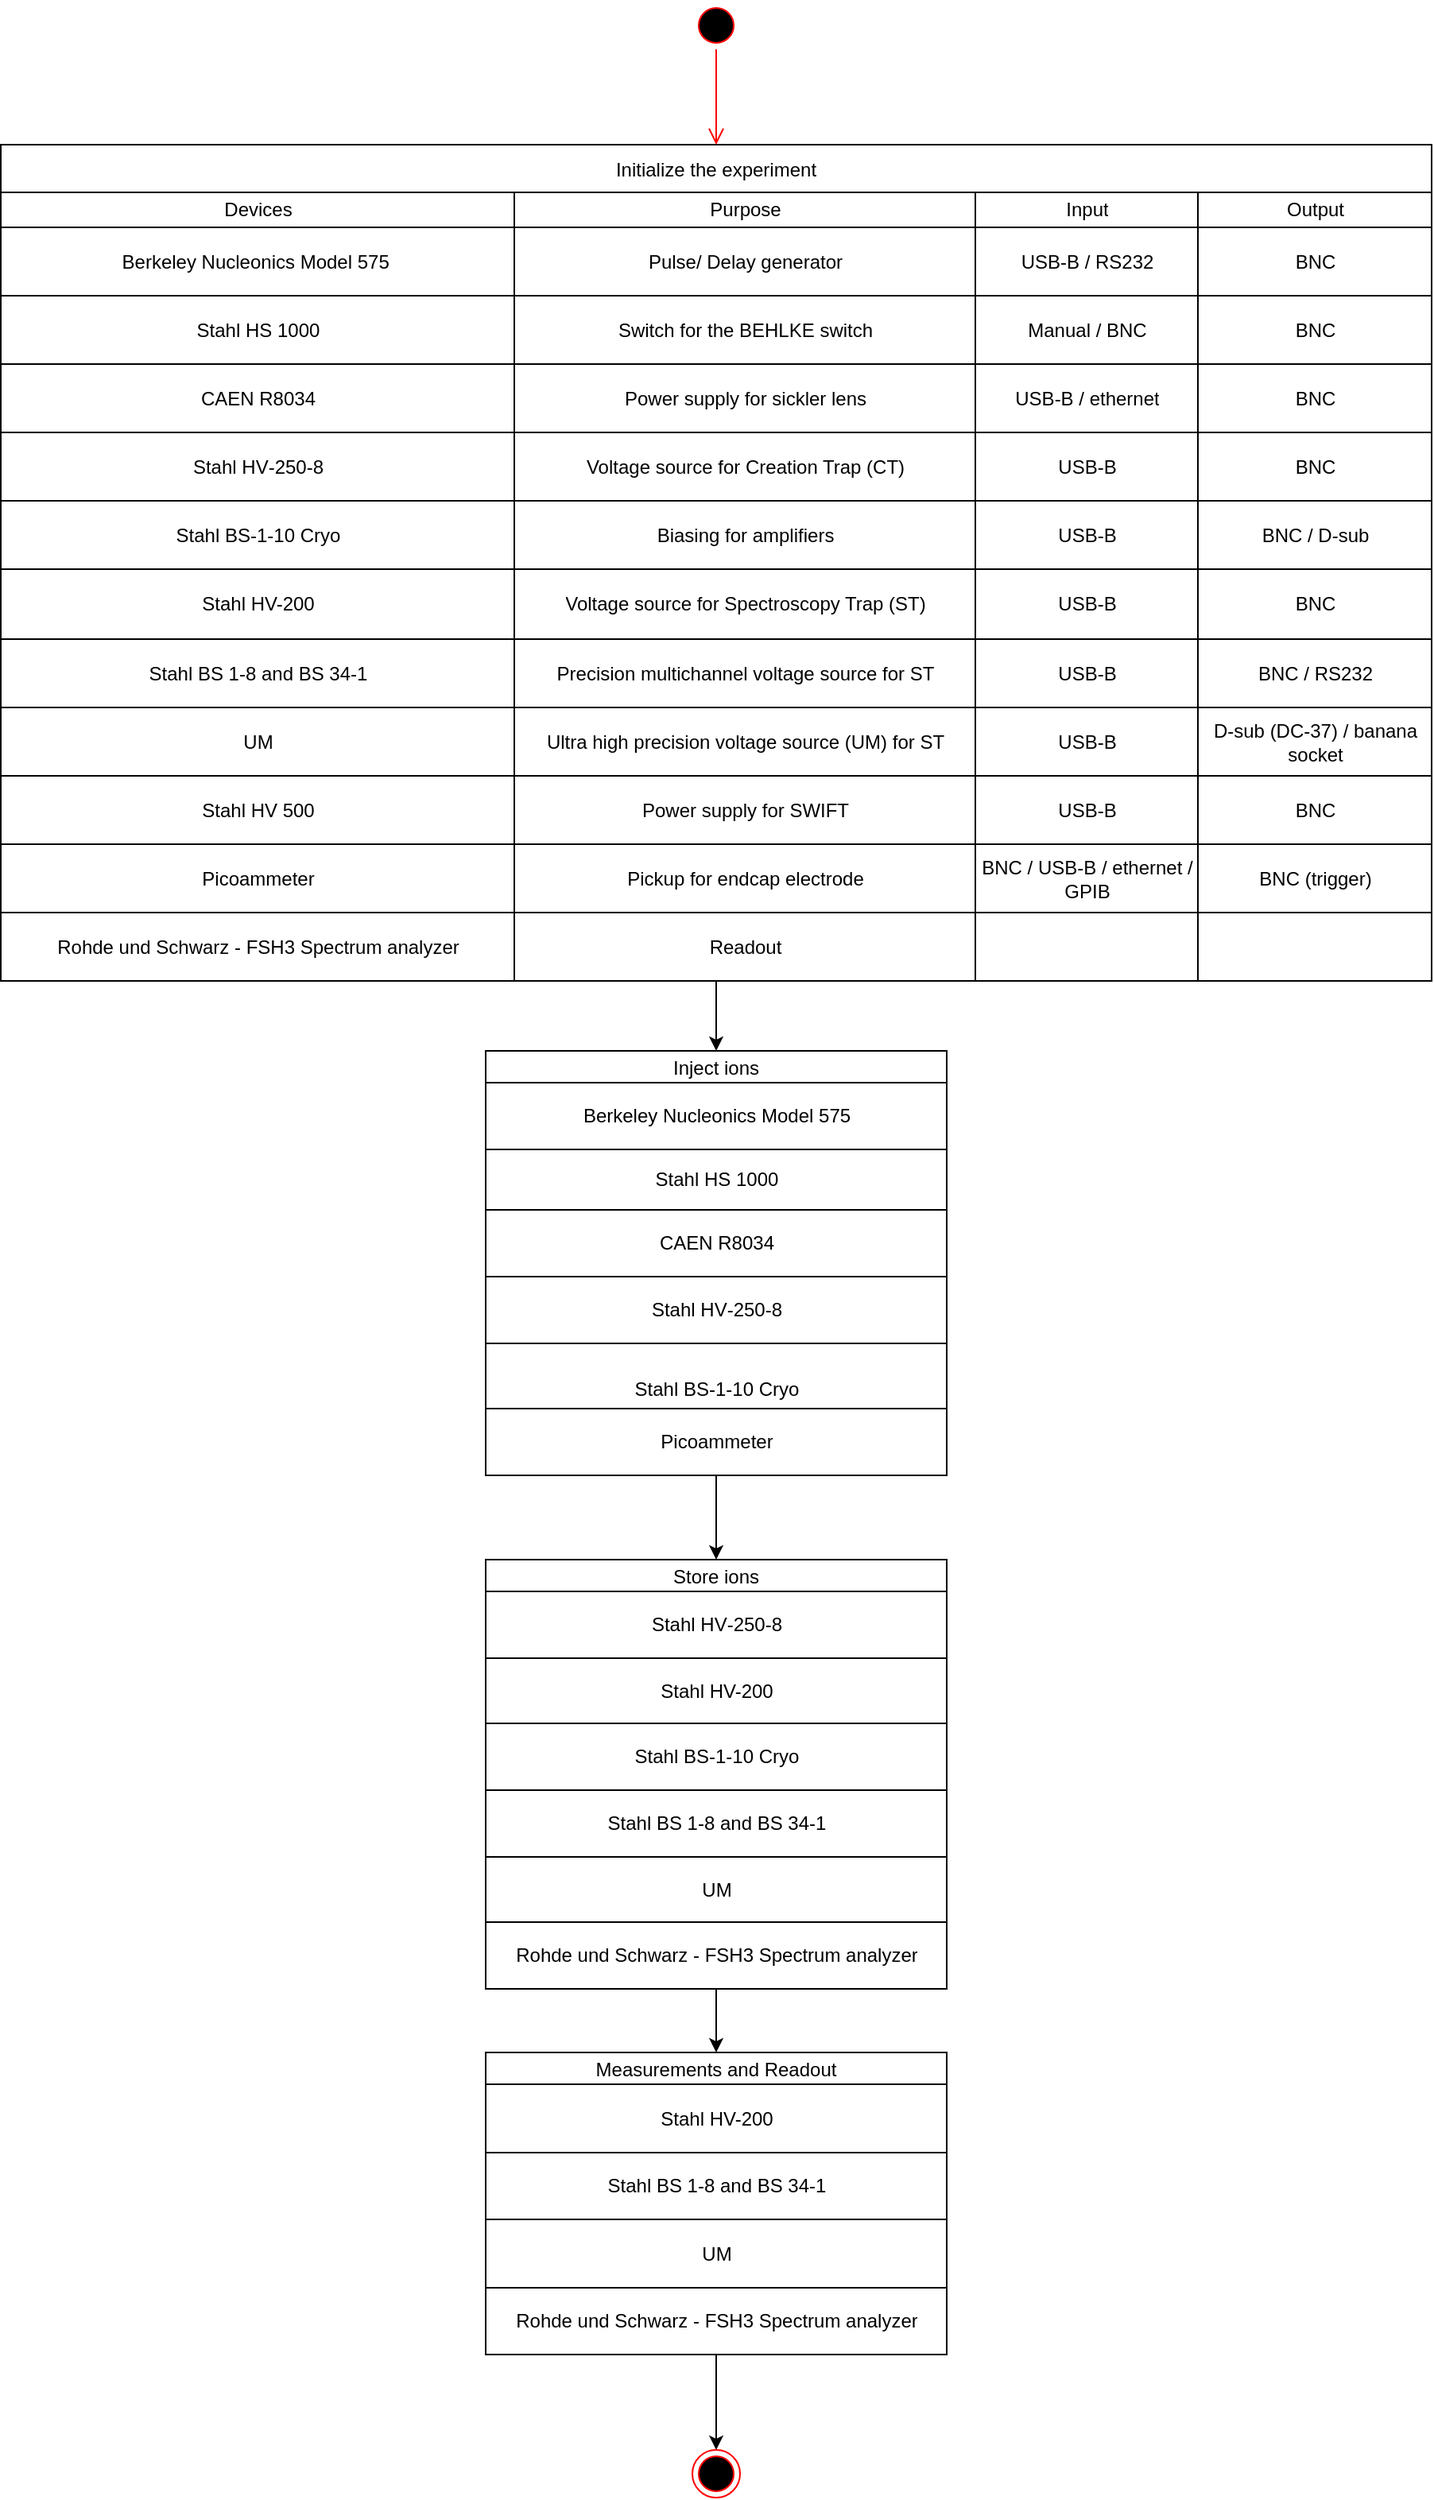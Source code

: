 <mxfile version="26.0.14">
  <diagram id="C5RBs43oDa-KdzZeNtuy" name="Page-1">
    <mxGraphModel dx="2345" dy="655" grid="1" gridSize="10" guides="1" tooltips="1" connect="1" arrows="1" fold="1" page="1" pageScale="1" pageWidth="827" pageHeight="1169" math="0" shadow="0">
      <root>
        <mxCell id="WIyWlLk6GJQsqaUBKTNV-0" />
        <mxCell id="WIyWlLk6GJQsqaUBKTNV-1" parent="WIyWlLk6GJQsqaUBKTNV-0" />
        <mxCell id="w3oDjt0MCiLCRGM7U3Oa-9" style="edgeStyle=orthogonalEdgeStyle;rounded=0;orthogonalLoop=1;jettySize=auto;html=1;exitX=0.5;exitY=1;exitDx=0;exitDy=0;" parent="WIyWlLk6GJQsqaUBKTNV-1" edge="1">
          <mxGeometry relative="1" as="geometry">
            <mxPoint x="357.5" y="510" as="sourcePoint" />
            <mxPoint x="357.5" y="510" as="targetPoint" />
          </mxGeometry>
        </mxCell>
        <mxCell id="w3oDjt0MCiLCRGM7U3Oa-10" style="edgeStyle=orthogonalEdgeStyle;rounded=0;orthogonalLoop=1;jettySize=auto;html=1;exitX=0.5;exitY=1;exitDx=0;exitDy=0;" parent="WIyWlLk6GJQsqaUBKTNV-1" edge="1">
          <mxGeometry relative="1" as="geometry">
            <mxPoint x="357.5" y="510" as="sourcePoint" />
            <mxPoint x="357.5" y="510" as="targetPoint" />
          </mxGeometry>
        </mxCell>
        <mxCell id="fThtwUrrI2s_Vn2d46SL-195" style="edgeStyle=orthogonalEdgeStyle;rounded=0;orthogonalLoop=1;jettySize=auto;html=1;entryX=0.5;entryY=0;entryDx=0;entryDy=0;" edge="1" parent="WIyWlLk6GJQsqaUBKTNV-1" source="fThtwUrrI2s_Vn2d46SL-78" target="fThtwUrrI2s_Vn2d46SL-127">
          <mxGeometry relative="1" as="geometry" />
        </mxCell>
        <mxCell id="fThtwUrrI2s_Vn2d46SL-78" value="Initialize the experiment" style="shape=table;startSize=30;container=1;collapsible=0;childLayout=tableLayout;" vertex="1" parent="WIyWlLk6GJQsqaUBKTNV-1">
          <mxGeometry x="-92.5" y="110" width="900.0" height="526" as="geometry" />
        </mxCell>
        <mxCell id="fThtwUrrI2s_Vn2d46SL-79" value="" style="shape=tableRow;horizontal=0;startSize=0;swimlaneHead=0;swimlaneBody=0;strokeColor=inherit;top=0;left=0;bottom=0;right=0;collapsible=0;dropTarget=0;fillColor=none;points=[[0,0.5],[1,0.5]];portConstraint=eastwest;" vertex="1" parent="fThtwUrrI2s_Vn2d46SL-78">
          <mxGeometry y="30" width="900.0" height="22" as="geometry" />
        </mxCell>
        <mxCell id="fThtwUrrI2s_Vn2d46SL-80" value="Devices" style="shape=partialRectangle;html=1;whiteSpace=wrap;connectable=0;strokeColor=inherit;overflow=hidden;fillColor=none;top=0;left=0;bottom=0;right=0;pointerEvents=1;" vertex="1" parent="fThtwUrrI2s_Vn2d46SL-79">
          <mxGeometry width="323" height="22" as="geometry">
            <mxRectangle width="323" height="22" as="alternateBounds" />
          </mxGeometry>
        </mxCell>
        <mxCell id="fThtwUrrI2s_Vn2d46SL-156" value="Purpose" style="shape=partialRectangle;html=1;whiteSpace=wrap;connectable=0;strokeColor=inherit;overflow=hidden;fillColor=none;top=0;left=0;bottom=0;right=0;pointerEvents=1;" vertex="1" parent="fThtwUrrI2s_Vn2d46SL-79">
          <mxGeometry x="323" width="290" height="22" as="geometry">
            <mxRectangle width="290" height="22" as="alternateBounds" />
          </mxGeometry>
        </mxCell>
        <mxCell id="fThtwUrrI2s_Vn2d46SL-81" value="Input" style="shape=partialRectangle;html=1;whiteSpace=wrap;connectable=0;strokeColor=inherit;overflow=hidden;fillColor=none;top=0;left=0;bottom=0;right=0;pointerEvents=1;" vertex="1" parent="fThtwUrrI2s_Vn2d46SL-79">
          <mxGeometry x="613" width="140" height="22" as="geometry">
            <mxRectangle width="140" height="22" as="alternateBounds" />
          </mxGeometry>
        </mxCell>
        <mxCell id="fThtwUrrI2s_Vn2d46SL-82" value="Output" style="shape=partialRectangle;html=1;whiteSpace=wrap;connectable=0;strokeColor=inherit;overflow=hidden;fillColor=none;top=0;left=0;bottom=0;right=0;pointerEvents=1;" vertex="1" parent="fThtwUrrI2s_Vn2d46SL-79">
          <mxGeometry x="753" width="147" height="22" as="geometry">
            <mxRectangle width="147" height="22" as="alternateBounds" />
          </mxGeometry>
        </mxCell>
        <mxCell id="fThtwUrrI2s_Vn2d46SL-83" value="" style="shape=tableRow;horizontal=0;startSize=0;swimlaneHead=0;swimlaneBody=0;strokeColor=inherit;top=0;left=0;bottom=0;right=0;collapsible=0;dropTarget=0;fillColor=none;points=[[0,0.5],[1,0.5]];portConstraint=eastwest;" vertex="1" parent="fThtwUrrI2s_Vn2d46SL-78">
          <mxGeometry y="52" width="900.0" height="43" as="geometry" />
        </mxCell>
        <mxCell id="fThtwUrrI2s_Vn2d46SL-84" value="Berkeley Nucleonics Model 575&amp;nbsp;" style="shape=partialRectangle;html=1;whiteSpace=wrap;connectable=0;strokeColor=inherit;overflow=hidden;fillColor=none;top=0;left=0;bottom=0;right=0;pointerEvents=1;" vertex="1" parent="fThtwUrrI2s_Vn2d46SL-83">
          <mxGeometry width="323" height="43" as="geometry">
            <mxRectangle width="323" height="43" as="alternateBounds" />
          </mxGeometry>
        </mxCell>
        <mxCell id="fThtwUrrI2s_Vn2d46SL-157" value="&lt;span style=&quot;text-align: left;&quot;&gt;Pulse/ Delay generator&lt;/span&gt;" style="shape=partialRectangle;html=1;whiteSpace=wrap;connectable=0;strokeColor=inherit;overflow=hidden;fillColor=none;top=0;left=0;bottom=0;right=0;pointerEvents=1;" vertex="1" parent="fThtwUrrI2s_Vn2d46SL-83">
          <mxGeometry x="323" width="290" height="43" as="geometry">
            <mxRectangle width="290" height="43" as="alternateBounds" />
          </mxGeometry>
        </mxCell>
        <mxCell id="fThtwUrrI2s_Vn2d46SL-85" value="USB-B / RS232" style="shape=partialRectangle;html=1;whiteSpace=wrap;connectable=0;strokeColor=inherit;overflow=hidden;fillColor=none;top=0;left=0;bottom=0;right=0;pointerEvents=1;" vertex="1" parent="fThtwUrrI2s_Vn2d46SL-83">
          <mxGeometry x="613" width="140" height="43" as="geometry">
            <mxRectangle width="140" height="43" as="alternateBounds" />
          </mxGeometry>
        </mxCell>
        <mxCell id="fThtwUrrI2s_Vn2d46SL-86" value="BNC" style="shape=partialRectangle;html=1;whiteSpace=wrap;connectable=0;strokeColor=inherit;overflow=hidden;fillColor=none;top=0;left=0;bottom=0;right=0;pointerEvents=1;" vertex="1" parent="fThtwUrrI2s_Vn2d46SL-83">
          <mxGeometry x="753" width="147" height="43" as="geometry">
            <mxRectangle width="147" height="43" as="alternateBounds" />
          </mxGeometry>
        </mxCell>
        <mxCell id="fThtwUrrI2s_Vn2d46SL-87" value="" style="shape=tableRow;horizontal=0;startSize=0;swimlaneHead=0;swimlaneBody=0;strokeColor=inherit;top=0;left=0;bottom=0;right=0;collapsible=0;dropTarget=0;fillColor=none;points=[[0,0.5],[1,0.5]];portConstraint=eastwest;" vertex="1" parent="fThtwUrrI2s_Vn2d46SL-78">
          <mxGeometry y="95" width="900.0" height="43" as="geometry" />
        </mxCell>
        <mxCell id="fThtwUrrI2s_Vn2d46SL-88" value="&lt;div style=&quot;text-align: left;&quot;&gt;Stahl HS 1000&lt;/div&gt;" style="shape=partialRectangle;html=1;whiteSpace=wrap;connectable=0;strokeColor=inherit;overflow=hidden;fillColor=none;top=0;left=0;bottom=0;right=0;pointerEvents=1;" vertex="1" parent="fThtwUrrI2s_Vn2d46SL-87">
          <mxGeometry width="323" height="43" as="geometry">
            <mxRectangle width="323" height="43" as="alternateBounds" />
          </mxGeometry>
        </mxCell>
        <mxCell id="fThtwUrrI2s_Vn2d46SL-158" value="&lt;span style=&quot;text-align: left;&quot;&gt;Switch for the BEHLKE switch&lt;/span&gt;" style="shape=partialRectangle;html=1;whiteSpace=wrap;connectable=0;strokeColor=inherit;overflow=hidden;fillColor=none;top=0;left=0;bottom=0;right=0;pointerEvents=1;" vertex="1" parent="fThtwUrrI2s_Vn2d46SL-87">
          <mxGeometry x="323" width="290" height="43" as="geometry">
            <mxRectangle width="290" height="43" as="alternateBounds" />
          </mxGeometry>
        </mxCell>
        <mxCell id="fThtwUrrI2s_Vn2d46SL-89" value="Manual / BNC" style="shape=partialRectangle;html=1;whiteSpace=wrap;connectable=0;strokeColor=inherit;overflow=hidden;fillColor=none;top=0;left=0;bottom=0;right=0;pointerEvents=1;" vertex="1" parent="fThtwUrrI2s_Vn2d46SL-87">
          <mxGeometry x="613" width="140" height="43" as="geometry">
            <mxRectangle width="140" height="43" as="alternateBounds" />
          </mxGeometry>
        </mxCell>
        <mxCell id="fThtwUrrI2s_Vn2d46SL-90" value="BNC" style="shape=partialRectangle;html=1;whiteSpace=wrap;connectable=0;strokeColor=inherit;overflow=hidden;fillColor=none;top=0;left=0;bottom=0;right=0;pointerEvents=1;" vertex="1" parent="fThtwUrrI2s_Vn2d46SL-87">
          <mxGeometry x="753" width="147" height="43" as="geometry">
            <mxRectangle width="147" height="43" as="alternateBounds" />
          </mxGeometry>
        </mxCell>
        <mxCell id="fThtwUrrI2s_Vn2d46SL-91" value="" style="shape=tableRow;horizontal=0;startSize=0;swimlaneHead=0;swimlaneBody=0;strokeColor=inherit;top=0;left=0;bottom=0;right=0;collapsible=0;dropTarget=0;fillColor=none;points=[[0,0.5],[1,0.5]];portConstraint=eastwest;" vertex="1" parent="fThtwUrrI2s_Vn2d46SL-78">
          <mxGeometry y="138" width="900.0" height="43" as="geometry" />
        </mxCell>
        <mxCell id="fThtwUrrI2s_Vn2d46SL-92" value="CAEN R8034" style="shape=partialRectangle;html=1;whiteSpace=wrap;connectable=0;strokeColor=inherit;overflow=hidden;fillColor=none;top=0;left=0;bottom=0;right=0;pointerEvents=1;" vertex="1" parent="fThtwUrrI2s_Vn2d46SL-91">
          <mxGeometry width="323" height="43" as="geometry">
            <mxRectangle width="323" height="43" as="alternateBounds" />
          </mxGeometry>
        </mxCell>
        <mxCell id="fThtwUrrI2s_Vn2d46SL-159" value="&lt;span style=&quot;text-align: left;&quot;&gt;Power supply for sickler lens&lt;/span&gt;" style="shape=partialRectangle;html=1;whiteSpace=wrap;connectable=0;strokeColor=inherit;overflow=hidden;fillColor=none;top=0;left=0;bottom=0;right=0;pointerEvents=1;" vertex="1" parent="fThtwUrrI2s_Vn2d46SL-91">
          <mxGeometry x="323" width="290" height="43" as="geometry">
            <mxRectangle width="290" height="43" as="alternateBounds" />
          </mxGeometry>
        </mxCell>
        <mxCell id="fThtwUrrI2s_Vn2d46SL-93" value="USB-B / ethernet" style="shape=partialRectangle;html=1;whiteSpace=wrap;connectable=0;strokeColor=inherit;overflow=hidden;fillColor=none;top=0;left=0;bottom=0;right=0;pointerEvents=1;" vertex="1" parent="fThtwUrrI2s_Vn2d46SL-91">
          <mxGeometry x="613" width="140" height="43" as="geometry">
            <mxRectangle width="140" height="43" as="alternateBounds" />
          </mxGeometry>
        </mxCell>
        <mxCell id="fThtwUrrI2s_Vn2d46SL-94" value="BNC" style="shape=partialRectangle;html=1;whiteSpace=wrap;connectable=0;strokeColor=inherit;overflow=hidden;fillColor=none;top=0;left=0;bottom=0;right=0;pointerEvents=1;" vertex="1" parent="fThtwUrrI2s_Vn2d46SL-91">
          <mxGeometry x="753" width="147" height="43" as="geometry">
            <mxRectangle width="147" height="43" as="alternateBounds" />
          </mxGeometry>
        </mxCell>
        <mxCell id="fThtwUrrI2s_Vn2d46SL-95" value="" style="shape=tableRow;horizontal=0;startSize=0;swimlaneHead=0;swimlaneBody=0;strokeColor=inherit;top=0;left=0;bottom=0;right=0;collapsible=0;dropTarget=0;fillColor=none;points=[[0,0.5],[1,0.5]];portConstraint=eastwest;" vertex="1" parent="fThtwUrrI2s_Vn2d46SL-78">
          <mxGeometry y="181" width="900.0" height="43" as="geometry" />
        </mxCell>
        <mxCell id="fThtwUrrI2s_Vn2d46SL-96" value="Stahl HV‐250‐8" style="shape=partialRectangle;html=1;whiteSpace=wrap;connectable=0;strokeColor=inherit;overflow=hidden;fillColor=none;top=0;left=0;bottom=0;right=0;pointerEvents=1;" vertex="1" parent="fThtwUrrI2s_Vn2d46SL-95">
          <mxGeometry width="323" height="43" as="geometry">
            <mxRectangle width="323" height="43" as="alternateBounds" />
          </mxGeometry>
        </mxCell>
        <mxCell id="fThtwUrrI2s_Vn2d46SL-160" value="&lt;span style=&quot;text-align: left;&quot;&gt;Voltage source for Creation Trap (CT)&lt;/span&gt;" style="shape=partialRectangle;html=1;whiteSpace=wrap;connectable=0;strokeColor=inherit;overflow=hidden;fillColor=none;top=0;left=0;bottom=0;right=0;pointerEvents=1;" vertex="1" parent="fThtwUrrI2s_Vn2d46SL-95">
          <mxGeometry x="323" width="290" height="43" as="geometry">
            <mxRectangle width="290" height="43" as="alternateBounds" />
          </mxGeometry>
        </mxCell>
        <mxCell id="fThtwUrrI2s_Vn2d46SL-97" value="USB-B" style="shape=partialRectangle;html=1;whiteSpace=wrap;connectable=0;strokeColor=inherit;overflow=hidden;fillColor=none;top=0;left=0;bottom=0;right=0;pointerEvents=1;" vertex="1" parent="fThtwUrrI2s_Vn2d46SL-95">
          <mxGeometry x="613" width="140" height="43" as="geometry">
            <mxRectangle width="140" height="43" as="alternateBounds" />
          </mxGeometry>
        </mxCell>
        <mxCell id="fThtwUrrI2s_Vn2d46SL-98" value="BNC" style="shape=partialRectangle;html=1;whiteSpace=wrap;connectable=0;strokeColor=inherit;overflow=hidden;fillColor=none;top=0;left=0;bottom=0;right=0;pointerEvents=1;" vertex="1" parent="fThtwUrrI2s_Vn2d46SL-95">
          <mxGeometry x="753" width="147" height="43" as="geometry">
            <mxRectangle width="147" height="43" as="alternateBounds" />
          </mxGeometry>
        </mxCell>
        <mxCell id="fThtwUrrI2s_Vn2d46SL-99" value="" style="shape=tableRow;horizontal=0;startSize=0;swimlaneHead=0;swimlaneBody=0;strokeColor=inherit;top=0;left=0;bottom=0;right=0;collapsible=0;dropTarget=0;fillColor=none;points=[[0,0.5],[1,0.5]];portConstraint=eastwest;" vertex="1" parent="fThtwUrrI2s_Vn2d46SL-78">
          <mxGeometry y="224" width="900.0" height="43" as="geometry" />
        </mxCell>
        <mxCell id="fThtwUrrI2s_Vn2d46SL-100" value="Stahl BS-1-10 Cryo" style="shape=partialRectangle;html=1;whiteSpace=wrap;connectable=0;strokeColor=inherit;overflow=hidden;fillColor=none;top=0;left=0;bottom=0;right=0;pointerEvents=1;" vertex="1" parent="fThtwUrrI2s_Vn2d46SL-99">
          <mxGeometry width="323" height="43" as="geometry">
            <mxRectangle width="323" height="43" as="alternateBounds" />
          </mxGeometry>
        </mxCell>
        <mxCell id="fThtwUrrI2s_Vn2d46SL-161" value="&lt;span style=&quot;text-align: left;&quot;&gt;Biasing for amplifiers&lt;/span&gt;" style="shape=partialRectangle;html=1;whiteSpace=wrap;connectable=0;strokeColor=inherit;overflow=hidden;fillColor=none;top=0;left=0;bottom=0;right=0;pointerEvents=1;" vertex="1" parent="fThtwUrrI2s_Vn2d46SL-99">
          <mxGeometry x="323" width="290" height="43" as="geometry">
            <mxRectangle width="290" height="43" as="alternateBounds" />
          </mxGeometry>
        </mxCell>
        <mxCell id="fThtwUrrI2s_Vn2d46SL-101" value="USB-B" style="shape=partialRectangle;html=1;whiteSpace=wrap;connectable=0;strokeColor=inherit;overflow=hidden;fillColor=none;top=0;left=0;bottom=0;right=0;pointerEvents=1;" vertex="1" parent="fThtwUrrI2s_Vn2d46SL-99">
          <mxGeometry x="613" width="140" height="43" as="geometry">
            <mxRectangle width="140" height="43" as="alternateBounds" />
          </mxGeometry>
        </mxCell>
        <mxCell id="fThtwUrrI2s_Vn2d46SL-102" value="BNC / D-sub" style="shape=partialRectangle;html=1;whiteSpace=wrap;connectable=0;strokeColor=inherit;overflow=hidden;fillColor=none;top=0;left=0;bottom=0;right=0;pointerEvents=1;" vertex="1" parent="fThtwUrrI2s_Vn2d46SL-99">
          <mxGeometry x="753" width="147" height="43" as="geometry">
            <mxRectangle width="147" height="43" as="alternateBounds" />
          </mxGeometry>
        </mxCell>
        <mxCell id="fThtwUrrI2s_Vn2d46SL-103" value="" style="shape=tableRow;horizontal=0;startSize=0;swimlaneHead=0;swimlaneBody=0;strokeColor=inherit;top=0;left=0;bottom=0;right=0;collapsible=0;dropTarget=0;fillColor=none;points=[[0,0.5],[1,0.5]];portConstraint=eastwest;" vertex="1" parent="fThtwUrrI2s_Vn2d46SL-78">
          <mxGeometry y="267" width="900.0" height="44" as="geometry" />
        </mxCell>
        <mxCell id="fThtwUrrI2s_Vn2d46SL-104" value="Stahl HV-200" style="shape=partialRectangle;html=1;whiteSpace=wrap;connectable=0;strokeColor=inherit;overflow=hidden;fillColor=none;top=0;left=0;bottom=0;right=0;pointerEvents=1;" vertex="1" parent="fThtwUrrI2s_Vn2d46SL-103">
          <mxGeometry width="323" height="44" as="geometry">
            <mxRectangle width="323" height="44" as="alternateBounds" />
          </mxGeometry>
        </mxCell>
        <mxCell id="fThtwUrrI2s_Vn2d46SL-162" value="&lt;span style=&quot;text-align: left;&quot;&gt;Voltage source for Spectroscopy Trap (ST)&lt;/span&gt;" style="shape=partialRectangle;html=1;whiteSpace=wrap;connectable=0;strokeColor=inherit;overflow=hidden;fillColor=none;top=0;left=0;bottom=0;right=0;pointerEvents=1;" vertex="1" parent="fThtwUrrI2s_Vn2d46SL-103">
          <mxGeometry x="323" width="290" height="44" as="geometry">
            <mxRectangle width="290" height="44" as="alternateBounds" />
          </mxGeometry>
        </mxCell>
        <mxCell id="fThtwUrrI2s_Vn2d46SL-105" value="USB-B" style="shape=partialRectangle;html=1;whiteSpace=wrap;connectable=0;strokeColor=inherit;overflow=hidden;fillColor=none;top=0;left=0;bottom=0;right=0;pointerEvents=1;" vertex="1" parent="fThtwUrrI2s_Vn2d46SL-103">
          <mxGeometry x="613" width="140" height="44" as="geometry">
            <mxRectangle width="140" height="44" as="alternateBounds" />
          </mxGeometry>
        </mxCell>
        <mxCell id="fThtwUrrI2s_Vn2d46SL-106" value="BNC" style="shape=partialRectangle;html=1;whiteSpace=wrap;connectable=0;strokeColor=inherit;overflow=hidden;fillColor=none;top=0;left=0;bottom=0;right=0;pointerEvents=1;" vertex="1" parent="fThtwUrrI2s_Vn2d46SL-103">
          <mxGeometry x="753" width="147" height="44" as="geometry">
            <mxRectangle width="147" height="44" as="alternateBounds" />
          </mxGeometry>
        </mxCell>
        <mxCell id="fThtwUrrI2s_Vn2d46SL-107" value="" style="shape=tableRow;horizontal=0;startSize=0;swimlaneHead=0;swimlaneBody=0;strokeColor=inherit;top=0;left=0;bottom=0;right=0;collapsible=0;dropTarget=0;fillColor=none;points=[[0,0.5],[1,0.5]];portConstraint=eastwest;" vertex="1" parent="fThtwUrrI2s_Vn2d46SL-78">
          <mxGeometry y="311" width="900.0" height="43" as="geometry" />
        </mxCell>
        <mxCell id="fThtwUrrI2s_Vn2d46SL-108" value="Stahl BS 1-8 and BS 34-1" style="shape=partialRectangle;html=1;whiteSpace=wrap;connectable=0;strokeColor=inherit;overflow=hidden;fillColor=none;top=0;left=0;bottom=0;right=0;pointerEvents=1;" vertex="1" parent="fThtwUrrI2s_Vn2d46SL-107">
          <mxGeometry width="323" height="43" as="geometry">
            <mxRectangle width="323" height="43" as="alternateBounds" />
          </mxGeometry>
        </mxCell>
        <mxCell id="fThtwUrrI2s_Vn2d46SL-163" value="&lt;span style=&quot;text-align: left;&quot;&gt;Precision multichannel voltage source for ST&lt;/span&gt;" style="shape=partialRectangle;html=1;whiteSpace=wrap;connectable=0;strokeColor=inherit;overflow=hidden;fillColor=none;top=0;left=0;bottom=0;right=0;pointerEvents=1;" vertex="1" parent="fThtwUrrI2s_Vn2d46SL-107">
          <mxGeometry x="323" width="290" height="43" as="geometry">
            <mxRectangle width="290" height="43" as="alternateBounds" />
          </mxGeometry>
        </mxCell>
        <mxCell id="fThtwUrrI2s_Vn2d46SL-109" value="USB-B" style="shape=partialRectangle;html=1;whiteSpace=wrap;connectable=0;strokeColor=inherit;overflow=hidden;fillColor=none;top=0;left=0;bottom=0;right=0;pointerEvents=1;" vertex="1" parent="fThtwUrrI2s_Vn2d46SL-107">
          <mxGeometry x="613" width="140" height="43" as="geometry">
            <mxRectangle width="140" height="43" as="alternateBounds" />
          </mxGeometry>
        </mxCell>
        <mxCell id="fThtwUrrI2s_Vn2d46SL-110" value="BNC / RS232" style="shape=partialRectangle;html=1;whiteSpace=wrap;connectable=0;strokeColor=inherit;overflow=hidden;fillColor=none;top=0;left=0;bottom=0;right=0;pointerEvents=1;" vertex="1" parent="fThtwUrrI2s_Vn2d46SL-107">
          <mxGeometry x="753" width="147" height="43" as="geometry">
            <mxRectangle width="147" height="43" as="alternateBounds" />
          </mxGeometry>
        </mxCell>
        <mxCell id="fThtwUrrI2s_Vn2d46SL-111" value="" style="shape=tableRow;horizontal=0;startSize=0;swimlaneHead=0;swimlaneBody=0;strokeColor=inherit;top=0;left=0;bottom=0;right=0;collapsible=0;dropTarget=0;fillColor=none;points=[[0,0.5],[1,0.5]];portConstraint=eastwest;" vertex="1" parent="fThtwUrrI2s_Vn2d46SL-78">
          <mxGeometry y="354" width="900.0" height="43" as="geometry" />
        </mxCell>
        <mxCell id="fThtwUrrI2s_Vn2d46SL-112" value="UM" style="shape=partialRectangle;html=1;whiteSpace=wrap;connectable=0;strokeColor=inherit;overflow=hidden;fillColor=none;top=0;left=0;bottom=0;right=0;pointerEvents=1;" vertex="1" parent="fThtwUrrI2s_Vn2d46SL-111">
          <mxGeometry width="323" height="43" as="geometry">
            <mxRectangle width="323" height="43" as="alternateBounds" />
          </mxGeometry>
        </mxCell>
        <mxCell id="fThtwUrrI2s_Vn2d46SL-164" value="&lt;span style=&quot;text-align: left;&quot;&gt;Ultra high precision voltage source (UM) for ST&lt;/span&gt;" style="shape=partialRectangle;html=1;whiteSpace=wrap;connectable=0;strokeColor=inherit;overflow=hidden;fillColor=none;top=0;left=0;bottom=0;right=0;pointerEvents=1;" vertex="1" parent="fThtwUrrI2s_Vn2d46SL-111">
          <mxGeometry x="323" width="290" height="43" as="geometry">
            <mxRectangle width="290" height="43" as="alternateBounds" />
          </mxGeometry>
        </mxCell>
        <mxCell id="fThtwUrrI2s_Vn2d46SL-113" value="USB-B" style="shape=partialRectangle;html=1;whiteSpace=wrap;connectable=0;strokeColor=inherit;overflow=hidden;fillColor=none;top=0;left=0;bottom=0;right=0;pointerEvents=1;" vertex="1" parent="fThtwUrrI2s_Vn2d46SL-111">
          <mxGeometry x="613" width="140" height="43" as="geometry">
            <mxRectangle width="140" height="43" as="alternateBounds" />
          </mxGeometry>
        </mxCell>
        <mxCell id="fThtwUrrI2s_Vn2d46SL-114" value="D-sub (DC-37) / banana socket" style="shape=partialRectangle;html=1;whiteSpace=wrap;connectable=0;strokeColor=inherit;overflow=hidden;fillColor=none;top=0;left=0;bottom=0;right=0;pointerEvents=1;" vertex="1" parent="fThtwUrrI2s_Vn2d46SL-111">
          <mxGeometry x="753" width="147" height="43" as="geometry">
            <mxRectangle width="147" height="43" as="alternateBounds" />
          </mxGeometry>
        </mxCell>
        <mxCell id="fThtwUrrI2s_Vn2d46SL-115" value="" style="shape=tableRow;horizontal=0;startSize=0;swimlaneHead=0;swimlaneBody=0;strokeColor=inherit;top=0;left=0;bottom=0;right=0;collapsible=0;dropTarget=0;fillColor=none;points=[[0,0.5],[1,0.5]];portConstraint=eastwest;" vertex="1" parent="fThtwUrrI2s_Vn2d46SL-78">
          <mxGeometry y="397" width="900.0" height="43" as="geometry" />
        </mxCell>
        <mxCell id="fThtwUrrI2s_Vn2d46SL-116" value="Stahl HV 500" style="shape=partialRectangle;html=1;whiteSpace=wrap;connectable=0;strokeColor=inherit;overflow=hidden;fillColor=none;top=0;left=0;bottom=0;right=0;pointerEvents=1;" vertex="1" parent="fThtwUrrI2s_Vn2d46SL-115">
          <mxGeometry width="323" height="43" as="geometry">
            <mxRectangle width="323" height="43" as="alternateBounds" />
          </mxGeometry>
        </mxCell>
        <mxCell id="fThtwUrrI2s_Vn2d46SL-165" value="&lt;span style=&quot;text-align: left;&quot;&gt;Power supply for SWIFT&lt;/span&gt;" style="shape=partialRectangle;html=1;whiteSpace=wrap;connectable=0;strokeColor=inherit;overflow=hidden;fillColor=none;top=0;left=0;bottom=0;right=0;pointerEvents=1;" vertex="1" parent="fThtwUrrI2s_Vn2d46SL-115">
          <mxGeometry x="323" width="290" height="43" as="geometry">
            <mxRectangle width="290" height="43" as="alternateBounds" />
          </mxGeometry>
        </mxCell>
        <mxCell id="fThtwUrrI2s_Vn2d46SL-117" value="USB-B" style="shape=partialRectangle;html=1;whiteSpace=wrap;connectable=0;strokeColor=inherit;overflow=hidden;fillColor=none;top=0;left=0;bottom=0;right=0;pointerEvents=1;" vertex="1" parent="fThtwUrrI2s_Vn2d46SL-115">
          <mxGeometry x="613" width="140" height="43" as="geometry">
            <mxRectangle width="140" height="43" as="alternateBounds" />
          </mxGeometry>
        </mxCell>
        <mxCell id="fThtwUrrI2s_Vn2d46SL-118" value="BNC" style="shape=partialRectangle;html=1;whiteSpace=wrap;connectable=0;strokeColor=inherit;overflow=hidden;fillColor=none;top=0;left=0;bottom=0;right=0;pointerEvents=1;" vertex="1" parent="fThtwUrrI2s_Vn2d46SL-115">
          <mxGeometry x="753" width="147" height="43" as="geometry">
            <mxRectangle width="147" height="43" as="alternateBounds" />
          </mxGeometry>
        </mxCell>
        <mxCell id="fThtwUrrI2s_Vn2d46SL-152" style="shape=tableRow;horizontal=0;startSize=0;swimlaneHead=0;swimlaneBody=0;strokeColor=inherit;top=0;left=0;bottom=0;right=0;collapsible=0;dropTarget=0;fillColor=none;points=[[0,0.5],[1,0.5]];portConstraint=eastwest;" vertex="1" parent="fThtwUrrI2s_Vn2d46SL-78">
          <mxGeometry y="440" width="900.0" height="43" as="geometry" />
        </mxCell>
        <mxCell id="fThtwUrrI2s_Vn2d46SL-153" value="&lt;div style=&quot;text-align: left;&quot;&gt;Picoammeter&lt;/div&gt;" style="shape=partialRectangle;html=1;whiteSpace=wrap;connectable=0;strokeColor=inherit;overflow=hidden;fillColor=none;top=0;left=0;bottom=0;right=0;pointerEvents=1;" vertex="1" parent="fThtwUrrI2s_Vn2d46SL-152">
          <mxGeometry width="323" height="43" as="geometry">
            <mxRectangle width="323" height="43" as="alternateBounds" />
          </mxGeometry>
        </mxCell>
        <mxCell id="fThtwUrrI2s_Vn2d46SL-166" value="Pickup for endcap electrode" style="shape=partialRectangle;html=1;whiteSpace=wrap;connectable=0;strokeColor=inherit;overflow=hidden;fillColor=none;top=0;left=0;bottom=0;right=0;pointerEvents=1;" vertex="1" parent="fThtwUrrI2s_Vn2d46SL-152">
          <mxGeometry x="323" width="290" height="43" as="geometry">
            <mxRectangle width="290" height="43" as="alternateBounds" />
          </mxGeometry>
        </mxCell>
        <mxCell id="fThtwUrrI2s_Vn2d46SL-154" value="BNC / USB-B / ethernet / GPIB" style="shape=partialRectangle;html=1;whiteSpace=wrap;connectable=0;strokeColor=inherit;overflow=hidden;fillColor=none;top=0;left=0;bottom=0;right=0;pointerEvents=1;" vertex="1" parent="fThtwUrrI2s_Vn2d46SL-152">
          <mxGeometry x="613" width="140" height="43" as="geometry">
            <mxRectangle width="140" height="43" as="alternateBounds" />
          </mxGeometry>
        </mxCell>
        <mxCell id="fThtwUrrI2s_Vn2d46SL-155" value="BNC (trigger)" style="shape=partialRectangle;html=1;whiteSpace=wrap;connectable=0;strokeColor=inherit;overflow=hidden;fillColor=none;top=0;left=0;bottom=0;right=0;pointerEvents=1;" vertex="1" parent="fThtwUrrI2s_Vn2d46SL-152">
          <mxGeometry x="753" width="147" height="43" as="geometry">
            <mxRectangle width="147" height="43" as="alternateBounds" />
          </mxGeometry>
        </mxCell>
        <mxCell id="fThtwUrrI2s_Vn2d46SL-123" style="shape=tableRow;horizontal=0;startSize=0;swimlaneHead=0;swimlaneBody=0;strokeColor=inherit;top=0;left=0;bottom=0;right=0;collapsible=0;dropTarget=0;fillColor=none;points=[[0,0.5],[1,0.5]];portConstraint=eastwest;" vertex="1" parent="fThtwUrrI2s_Vn2d46SL-78">
          <mxGeometry y="483" width="900.0" height="43" as="geometry" />
        </mxCell>
        <mxCell id="fThtwUrrI2s_Vn2d46SL-124" value="Rohde und Schwarz - FSH3 Spectrum analyzer" style="shape=partialRectangle;html=1;whiteSpace=wrap;connectable=0;strokeColor=inherit;overflow=hidden;fillColor=none;top=0;left=0;bottom=0;right=0;pointerEvents=1;" vertex="1" parent="fThtwUrrI2s_Vn2d46SL-123">
          <mxGeometry width="323" height="43" as="geometry">
            <mxRectangle width="323" height="43" as="alternateBounds" />
          </mxGeometry>
        </mxCell>
        <mxCell id="fThtwUrrI2s_Vn2d46SL-167" value="&lt;span style=&quot;text-align: left;&quot;&gt;Readout&lt;/span&gt;" style="shape=partialRectangle;html=1;whiteSpace=wrap;connectable=0;strokeColor=inherit;overflow=hidden;fillColor=none;top=0;left=0;bottom=0;right=0;pointerEvents=1;" vertex="1" parent="fThtwUrrI2s_Vn2d46SL-123">
          <mxGeometry x="323" width="290" height="43" as="geometry">
            <mxRectangle width="290" height="43" as="alternateBounds" />
          </mxGeometry>
        </mxCell>
        <mxCell id="fThtwUrrI2s_Vn2d46SL-125" style="shape=partialRectangle;html=1;whiteSpace=wrap;connectable=0;strokeColor=inherit;overflow=hidden;fillColor=none;top=0;left=0;bottom=0;right=0;pointerEvents=1;" vertex="1" parent="fThtwUrrI2s_Vn2d46SL-123">
          <mxGeometry x="613" width="140" height="43" as="geometry">
            <mxRectangle width="140" height="43" as="alternateBounds" />
          </mxGeometry>
        </mxCell>
        <mxCell id="fThtwUrrI2s_Vn2d46SL-126" style="shape=partialRectangle;html=1;whiteSpace=wrap;connectable=0;strokeColor=inherit;overflow=hidden;fillColor=none;top=0;left=0;bottom=0;right=0;pointerEvents=1;" vertex="1" parent="fThtwUrrI2s_Vn2d46SL-123">
          <mxGeometry x="753" width="147" height="43" as="geometry">
            <mxRectangle width="147" height="43" as="alternateBounds" />
          </mxGeometry>
        </mxCell>
        <mxCell id="fThtwUrrI2s_Vn2d46SL-196" style="edgeStyle=orthogonalEdgeStyle;rounded=0;orthogonalLoop=1;jettySize=auto;html=1;entryX=0.5;entryY=0;entryDx=0;entryDy=0;" edge="1" parent="WIyWlLk6GJQsqaUBKTNV-1" source="fThtwUrrI2s_Vn2d46SL-127" target="fThtwUrrI2s_Vn2d46SL-168">
          <mxGeometry relative="1" as="geometry" />
        </mxCell>
        <mxCell id="fThtwUrrI2s_Vn2d46SL-127" value="Inject ions" style="shape=table;startSize=20;container=1;collapsible=0;childLayout=tableLayout;" vertex="1" parent="WIyWlLk6GJQsqaUBKTNV-1">
          <mxGeometry x="212.5" y="680" width="290" height="267" as="geometry" />
        </mxCell>
        <mxCell id="fThtwUrrI2s_Vn2d46SL-128" value="" style="shape=tableRow;horizontal=0;startSize=0;swimlaneHead=0;swimlaneBody=0;strokeColor=inherit;top=0;left=0;bottom=0;right=0;collapsible=0;dropTarget=0;fillColor=none;points=[[0,0.5],[1,0.5]];portConstraint=eastwest;" vertex="1" parent="fThtwUrrI2s_Vn2d46SL-127">
          <mxGeometry y="20" width="290" height="42" as="geometry" />
        </mxCell>
        <mxCell id="fThtwUrrI2s_Vn2d46SL-130" value="Berkeley Nucleonics Model 575" style="shape=partialRectangle;html=1;whiteSpace=wrap;connectable=0;strokeColor=inherit;overflow=hidden;fillColor=none;top=0;left=0;bottom=0;right=0;pointerEvents=1;" vertex="1" parent="fThtwUrrI2s_Vn2d46SL-128">
          <mxGeometry width="290" height="42" as="geometry">
            <mxRectangle width="290" height="42" as="alternateBounds" />
          </mxGeometry>
        </mxCell>
        <mxCell id="fThtwUrrI2s_Vn2d46SL-131" value="" style="shape=tableRow;horizontal=0;startSize=0;swimlaneHead=0;swimlaneBody=0;strokeColor=inherit;top=0;left=0;bottom=0;right=0;collapsible=0;dropTarget=0;fillColor=none;points=[[0,0.5],[1,0.5]];portConstraint=eastwest;" vertex="1" parent="fThtwUrrI2s_Vn2d46SL-127">
          <mxGeometry y="62" width="290" height="38" as="geometry" />
        </mxCell>
        <mxCell id="fThtwUrrI2s_Vn2d46SL-133" value="&lt;div&gt;Stahl HS 1000&lt;/div&gt;" style="shape=partialRectangle;html=1;whiteSpace=wrap;connectable=0;strokeColor=inherit;overflow=hidden;fillColor=none;top=0;left=0;bottom=0;right=0;pointerEvents=1;" vertex="1" parent="fThtwUrrI2s_Vn2d46SL-131">
          <mxGeometry width="290" height="38" as="geometry">
            <mxRectangle width="290" height="38" as="alternateBounds" />
          </mxGeometry>
        </mxCell>
        <mxCell id="fThtwUrrI2s_Vn2d46SL-134" value="" style="shape=tableRow;horizontal=0;startSize=0;swimlaneHead=0;swimlaneBody=0;strokeColor=inherit;top=0;left=0;bottom=0;right=0;collapsible=0;dropTarget=0;fillColor=none;points=[[0,0.5],[1,0.5]];portConstraint=eastwest;" vertex="1" parent="fThtwUrrI2s_Vn2d46SL-127">
          <mxGeometry y="100" width="290" height="42" as="geometry" />
        </mxCell>
        <mxCell id="fThtwUrrI2s_Vn2d46SL-136" value="&lt;div&gt;CAEN R8034&lt;/div&gt;" style="shape=partialRectangle;html=1;whiteSpace=wrap;connectable=0;strokeColor=inherit;overflow=hidden;fillColor=none;top=0;left=0;bottom=0;right=0;pointerEvents=1;" vertex="1" parent="fThtwUrrI2s_Vn2d46SL-134">
          <mxGeometry width="290" height="42" as="geometry">
            <mxRectangle width="290" height="42" as="alternateBounds" />
          </mxGeometry>
        </mxCell>
        <mxCell id="fThtwUrrI2s_Vn2d46SL-137" value="" style="shape=tableRow;horizontal=0;startSize=0;swimlaneHead=0;swimlaneBody=0;strokeColor=inherit;top=0;left=0;bottom=0;right=0;collapsible=0;dropTarget=0;fillColor=none;points=[[0,0.5],[1,0.5]];portConstraint=eastwest;" vertex="1" parent="fThtwUrrI2s_Vn2d46SL-127">
          <mxGeometry y="142" width="290" height="42" as="geometry" />
        </mxCell>
        <mxCell id="fThtwUrrI2s_Vn2d46SL-139" value="Stahl HV‐250‐8" style="shape=partialRectangle;html=1;whiteSpace=wrap;connectable=0;strokeColor=inherit;overflow=hidden;fillColor=none;top=0;left=0;bottom=0;right=0;pointerEvents=1;" vertex="1" parent="fThtwUrrI2s_Vn2d46SL-137">
          <mxGeometry width="290" height="42" as="geometry">
            <mxRectangle width="290" height="42" as="alternateBounds" />
          </mxGeometry>
        </mxCell>
        <mxCell id="fThtwUrrI2s_Vn2d46SL-140" value="" style="shape=tableRow;horizontal=0;startSize=0;swimlaneHead=0;swimlaneBody=0;strokeColor=inherit;top=0;left=0;bottom=0;right=0;collapsible=0;dropTarget=0;fillColor=none;points=[[0,0.5],[1,0.5]];portConstraint=eastwest;" vertex="1" parent="fThtwUrrI2s_Vn2d46SL-127">
          <mxGeometry y="184" width="290" height="41" as="geometry" />
        </mxCell>
        <mxCell id="fThtwUrrI2s_Vn2d46SL-142" value="&lt;div&gt;&lt;br&gt;&lt;/div&gt;&lt;div&gt;&lt;div&gt;Stahl BS-1-10 Cryo&lt;/div&gt;&lt;/div&gt;" style="shape=partialRectangle;html=1;whiteSpace=wrap;connectable=0;strokeColor=inherit;overflow=hidden;fillColor=none;top=0;left=0;bottom=0;right=0;pointerEvents=1;" vertex="1" parent="fThtwUrrI2s_Vn2d46SL-140">
          <mxGeometry width="290" height="41" as="geometry">
            <mxRectangle width="290" height="41" as="alternateBounds" />
          </mxGeometry>
        </mxCell>
        <mxCell id="fThtwUrrI2s_Vn2d46SL-143" value="" style="shape=tableRow;horizontal=0;startSize=0;swimlaneHead=0;swimlaneBody=0;strokeColor=inherit;top=0;left=0;bottom=0;right=0;collapsible=0;dropTarget=0;fillColor=none;points=[[0,0.5],[1,0.5]];portConstraint=eastwest;" vertex="1" parent="fThtwUrrI2s_Vn2d46SL-127">
          <mxGeometry y="225" width="290" height="42" as="geometry" />
        </mxCell>
        <mxCell id="fThtwUrrI2s_Vn2d46SL-145" value="Picoammeter" style="shape=partialRectangle;html=1;whiteSpace=wrap;connectable=0;strokeColor=inherit;overflow=hidden;fillColor=none;top=0;left=0;bottom=0;right=0;pointerEvents=1;" vertex="1" parent="fThtwUrrI2s_Vn2d46SL-143">
          <mxGeometry width="290" height="42" as="geometry">
            <mxRectangle width="290" height="42" as="alternateBounds" />
          </mxGeometry>
        </mxCell>
        <mxCell id="fThtwUrrI2s_Vn2d46SL-197" style="edgeStyle=orthogonalEdgeStyle;rounded=0;orthogonalLoop=1;jettySize=auto;html=1;entryX=0.5;entryY=0;entryDx=0;entryDy=0;" edge="1" parent="WIyWlLk6GJQsqaUBKTNV-1" source="fThtwUrrI2s_Vn2d46SL-168" target="fThtwUrrI2s_Vn2d46SL-181">
          <mxGeometry relative="1" as="geometry" />
        </mxCell>
        <mxCell id="fThtwUrrI2s_Vn2d46SL-168" value="Store ions" style="shape=table;startSize=20;container=1;collapsible=0;childLayout=tableLayout;" vertex="1" parent="WIyWlLk6GJQsqaUBKTNV-1">
          <mxGeometry x="212.5" y="1000" width="290" height="270" as="geometry" />
        </mxCell>
        <mxCell id="fThtwUrrI2s_Vn2d46SL-169" value="" style="shape=tableRow;horizontal=0;startSize=0;swimlaneHead=0;swimlaneBody=0;strokeColor=inherit;top=0;left=0;bottom=0;right=0;collapsible=0;dropTarget=0;fillColor=none;points=[[0,0.5],[1,0.5]];portConstraint=eastwest;" vertex="1" parent="fThtwUrrI2s_Vn2d46SL-168">
          <mxGeometry y="20" width="290" height="42" as="geometry" />
        </mxCell>
        <mxCell id="fThtwUrrI2s_Vn2d46SL-170" value="&lt;div&gt;Stahl HV‐250‐8&lt;/div&gt;" style="shape=partialRectangle;html=1;whiteSpace=wrap;connectable=0;strokeColor=inherit;overflow=hidden;fillColor=none;top=0;left=0;bottom=0;right=0;pointerEvents=1;" vertex="1" parent="fThtwUrrI2s_Vn2d46SL-169">
          <mxGeometry width="290" height="42" as="geometry">
            <mxRectangle width="290" height="42" as="alternateBounds" />
          </mxGeometry>
        </mxCell>
        <mxCell id="fThtwUrrI2s_Vn2d46SL-171" value="" style="shape=tableRow;horizontal=0;startSize=0;swimlaneHead=0;swimlaneBody=0;strokeColor=inherit;top=0;left=0;bottom=0;right=0;collapsible=0;dropTarget=0;fillColor=none;points=[[0,0.5],[1,0.5]];portConstraint=eastwest;" vertex="1" parent="fThtwUrrI2s_Vn2d46SL-168">
          <mxGeometry y="62" width="290" height="41" as="geometry" />
        </mxCell>
        <mxCell id="fThtwUrrI2s_Vn2d46SL-172" value="Stahl HV-200" style="shape=partialRectangle;html=1;whiteSpace=wrap;connectable=0;strokeColor=inherit;overflow=hidden;fillColor=none;top=0;left=0;bottom=0;right=0;pointerEvents=1;" vertex="1" parent="fThtwUrrI2s_Vn2d46SL-171">
          <mxGeometry width="290" height="41" as="geometry">
            <mxRectangle width="290" height="41" as="alternateBounds" />
          </mxGeometry>
        </mxCell>
        <mxCell id="fThtwUrrI2s_Vn2d46SL-173" value="" style="shape=tableRow;horizontal=0;startSize=0;swimlaneHead=0;swimlaneBody=0;strokeColor=inherit;top=0;left=0;bottom=0;right=0;collapsible=0;dropTarget=0;fillColor=none;points=[[0,0.5],[1,0.5]];portConstraint=eastwest;" vertex="1" parent="fThtwUrrI2s_Vn2d46SL-168">
          <mxGeometry y="103" width="290" height="42" as="geometry" />
        </mxCell>
        <mxCell id="fThtwUrrI2s_Vn2d46SL-174" value="&lt;div&gt;&lt;span style=&quot;background-color: transparent; color: light-dark(rgb(0, 0, 0), rgb(255, 255, 255));&quot;&gt;Stahl BS-1-10 Cryo&lt;/span&gt;&lt;/div&gt;" style="shape=partialRectangle;html=1;whiteSpace=wrap;connectable=0;strokeColor=inherit;overflow=hidden;fillColor=none;top=0;left=0;bottom=0;right=0;pointerEvents=1;" vertex="1" parent="fThtwUrrI2s_Vn2d46SL-173">
          <mxGeometry width="290" height="42" as="geometry">
            <mxRectangle width="290" height="42" as="alternateBounds" />
          </mxGeometry>
        </mxCell>
        <mxCell id="fThtwUrrI2s_Vn2d46SL-175" value="" style="shape=tableRow;horizontal=0;startSize=0;swimlaneHead=0;swimlaneBody=0;strokeColor=inherit;top=0;left=0;bottom=0;right=0;collapsible=0;dropTarget=0;fillColor=none;points=[[0,0.5],[1,0.5]];portConstraint=eastwest;" vertex="1" parent="fThtwUrrI2s_Vn2d46SL-168">
          <mxGeometry y="145" width="290" height="42" as="geometry" />
        </mxCell>
        <mxCell id="fThtwUrrI2s_Vn2d46SL-176" value="&lt;div&gt;&lt;span style=&quot;background-color: transparent; color: light-dark(rgb(0, 0, 0), rgb(255, 255, 255));&quot;&gt;Stahl BS 1-8 and BS 34-1&lt;/span&gt;&lt;/div&gt;" style="shape=partialRectangle;html=1;whiteSpace=wrap;connectable=0;strokeColor=inherit;overflow=hidden;fillColor=none;top=0;left=0;bottom=0;right=0;pointerEvents=1;" vertex="1" parent="fThtwUrrI2s_Vn2d46SL-175">
          <mxGeometry width="290" height="42" as="geometry">
            <mxRectangle width="290" height="42" as="alternateBounds" />
          </mxGeometry>
        </mxCell>
        <mxCell id="fThtwUrrI2s_Vn2d46SL-177" value="" style="shape=tableRow;horizontal=0;startSize=0;swimlaneHead=0;swimlaneBody=0;strokeColor=inherit;top=0;left=0;bottom=0;right=0;collapsible=0;dropTarget=0;fillColor=none;points=[[0,0.5],[1,0.5]];portConstraint=eastwest;" vertex="1" parent="fThtwUrrI2s_Vn2d46SL-168">
          <mxGeometry y="187" width="290" height="41" as="geometry" />
        </mxCell>
        <mxCell id="fThtwUrrI2s_Vn2d46SL-178" value="&lt;div&gt;UM&lt;/div&gt;" style="shape=partialRectangle;html=1;whiteSpace=wrap;connectable=0;strokeColor=inherit;overflow=hidden;fillColor=none;top=0;left=0;bottom=0;right=0;pointerEvents=1;" vertex="1" parent="fThtwUrrI2s_Vn2d46SL-177">
          <mxGeometry width="290" height="41" as="geometry">
            <mxRectangle width="290" height="41" as="alternateBounds" />
          </mxGeometry>
        </mxCell>
        <mxCell id="fThtwUrrI2s_Vn2d46SL-179" value="" style="shape=tableRow;horizontal=0;startSize=0;swimlaneHead=0;swimlaneBody=0;strokeColor=inherit;top=0;left=0;bottom=0;right=0;collapsible=0;dropTarget=0;fillColor=none;points=[[0,0.5],[1,0.5]];portConstraint=eastwest;" vertex="1" parent="fThtwUrrI2s_Vn2d46SL-168">
          <mxGeometry y="228" width="290" height="42" as="geometry" />
        </mxCell>
        <mxCell id="fThtwUrrI2s_Vn2d46SL-180" value="Rohde und Schwarz - FSH3 Spectrum analyzer" style="shape=partialRectangle;html=1;whiteSpace=wrap;connectable=0;strokeColor=inherit;overflow=hidden;fillColor=none;top=0;left=0;bottom=0;right=0;pointerEvents=1;" vertex="1" parent="fThtwUrrI2s_Vn2d46SL-179">
          <mxGeometry width="290" height="42" as="geometry">
            <mxRectangle width="290" height="42" as="alternateBounds" />
          </mxGeometry>
        </mxCell>
        <mxCell id="fThtwUrrI2s_Vn2d46SL-260" style="edgeStyle=orthogonalEdgeStyle;rounded=0;orthogonalLoop=1;jettySize=auto;html=1;entryX=0.5;entryY=0;entryDx=0;entryDy=0;" edge="1" parent="WIyWlLk6GJQsqaUBKTNV-1" source="fThtwUrrI2s_Vn2d46SL-181" target="fThtwUrrI2s_Vn2d46SL-259">
          <mxGeometry relative="1" as="geometry" />
        </mxCell>
        <mxCell id="fThtwUrrI2s_Vn2d46SL-181" value="Measurements and Readout" style="shape=table;startSize=20;container=1;collapsible=0;childLayout=tableLayout;" vertex="1" parent="WIyWlLk6GJQsqaUBKTNV-1">
          <mxGeometry x="212.5" y="1310" width="290" height="190" as="geometry" />
        </mxCell>
        <mxCell id="fThtwUrrI2s_Vn2d46SL-182" value="" style="shape=tableRow;horizontal=0;startSize=0;swimlaneHead=0;swimlaneBody=0;strokeColor=inherit;top=0;left=0;bottom=0;right=0;collapsible=0;dropTarget=0;fillColor=none;points=[[0,0.5],[1,0.5]];portConstraint=eastwest;" vertex="1" parent="fThtwUrrI2s_Vn2d46SL-181">
          <mxGeometry y="20" width="290" height="43" as="geometry" />
        </mxCell>
        <mxCell id="fThtwUrrI2s_Vn2d46SL-183" value="&lt;div&gt;Stahl HV-200&lt;/div&gt;" style="shape=partialRectangle;html=1;whiteSpace=wrap;connectable=0;strokeColor=inherit;overflow=hidden;fillColor=none;top=0;left=0;bottom=0;right=0;pointerEvents=1;" vertex="1" parent="fThtwUrrI2s_Vn2d46SL-182">
          <mxGeometry width="290" height="43" as="geometry">
            <mxRectangle width="290" height="43" as="alternateBounds" />
          </mxGeometry>
        </mxCell>
        <mxCell id="fThtwUrrI2s_Vn2d46SL-184" value="" style="shape=tableRow;horizontal=0;startSize=0;swimlaneHead=0;swimlaneBody=0;strokeColor=inherit;top=0;left=0;bottom=0;right=0;collapsible=0;dropTarget=0;fillColor=none;points=[[0,0.5],[1,0.5]];portConstraint=eastwest;" vertex="1" parent="fThtwUrrI2s_Vn2d46SL-181">
          <mxGeometry y="63" width="290" height="42" as="geometry" />
        </mxCell>
        <mxCell id="fThtwUrrI2s_Vn2d46SL-185" value="&lt;div&gt;Stahl BS 1-8 and BS 34-1&lt;/div&gt;" style="shape=partialRectangle;html=1;whiteSpace=wrap;connectable=0;strokeColor=inherit;overflow=hidden;fillColor=none;top=0;left=0;bottom=0;right=0;pointerEvents=1;" vertex="1" parent="fThtwUrrI2s_Vn2d46SL-184">
          <mxGeometry width="290" height="42" as="geometry">
            <mxRectangle width="290" height="42" as="alternateBounds" />
          </mxGeometry>
        </mxCell>
        <mxCell id="fThtwUrrI2s_Vn2d46SL-186" value="" style="shape=tableRow;horizontal=0;startSize=0;swimlaneHead=0;swimlaneBody=0;strokeColor=inherit;top=0;left=0;bottom=0;right=0;collapsible=0;dropTarget=0;fillColor=none;points=[[0,0.5],[1,0.5]];portConstraint=eastwest;" vertex="1" parent="fThtwUrrI2s_Vn2d46SL-181">
          <mxGeometry y="105" width="290" height="43" as="geometry" />
        </mxCell>
        <mxCell id="fThtwUrrI2s_Vn2d46SL-187" value="&lt;div&gt;UM&lt;/div&gt;" style="shape=partialRectangle;html=1;whiteSpace=wrap;connectable=0;strokeColor=inherit;overflow=hidden;fillColor=none;top=0;left=0;bottom=0;right=0;pointerEvents=1;" vertex="1" parent="fThtwUrrI2s_Vn2d46SL-186">
          <mxGeometry width="290" height="43" as="geometry">
            <mxRectangle width="290" height="43" as="alternateBounds" />
          </mxGeometry>
        </mxCell>
        <mxCell id="fThtwUrrI2s_Vn2d46SL-188" value="" style="shape=tableRow;horizontal=0;startSize=0;swimlaneHead=0;swimlaneBody=0;strokeColor=inherit;top=0;left=0;bottom=0;right=0;collapsible=0;dropTarget=0;fillColor=none;points=[[0,0.5],[1,0.5]];portConstraint=eastwest;" vertex="1" parent="fThtwUrrI2s_Vn2d46SL-181">
          <mxGeometry y="148" width="290" height="42" as="geometry" />
        </mxCell>
        <mxCell id="fThtwUrrI2s_Vn2d46SL-189" value="Rohde und Schwarz - FSH3 Spectrum analyzer" style="shape=partialRectangle;html=1;whiteSpace=wrap;connectable=0;strokeColor=inherit;overflow=hidden;fillColor=none;top=0;left=0;bottom=0;right=0;pointerEvents=1;" vertex="1" parent="fThtwUrrI2s_Vn2d46SL-188">
          <mxGeometry width="290" height="42" as="geometry">
            <mxRectangle width="290" height="42" as="alternateBounds" />
          </mxGeometry>
        </mxCell>
        <mxCell id="fThtwUrrI2s_Vn2d46SL-259" value="" style="ellipse;html=1;shape=endState;fillColor=#000000;strokeColor=#ff0000;" vertex="1" parent="WIyWlLk6GJQsqaUBKTNV-1">
          <mxGeometry x="342.5" y="1560" width="30" height="30" as="geometry" />
        </mxCell>
        <mxCell id="fThtwUrrI2s_Vn2d46SL-261" value="" style="ellipse;html=1;shape=startState;fillColor=#000000;strokeColor=#ff0000;" vertex="1" parent="WIyWlLk6GJQsqaUBKTNV-1">
          <mxGeometry x="342.5" y="20" width="30" height="30" as="geometry" />
        </mxCell>
        <mxCell id="fThtwUrrI2s_Vn2d46SL-262" value="" style="edgeStyle=orthogonalEdgeStyle;html=1;verticalAlign=bottom;endArrow=open;endSize=8;strokeColor=#ff0000;rounded=0;" edge="1" source="fThtwUrrI2s_Vn2d46SL-261" parent="WIyWlLk6GJQsqaUBKTNV-1">
          <mxGeometry relative="1" as="geometry">
            <mxPoint x="357.5" y="110" as="targetPoint" />
          </mxGeometry>
        </mxCell>
      </root>
    </mxGraphModel>
  </diagram>
</mxfile>

